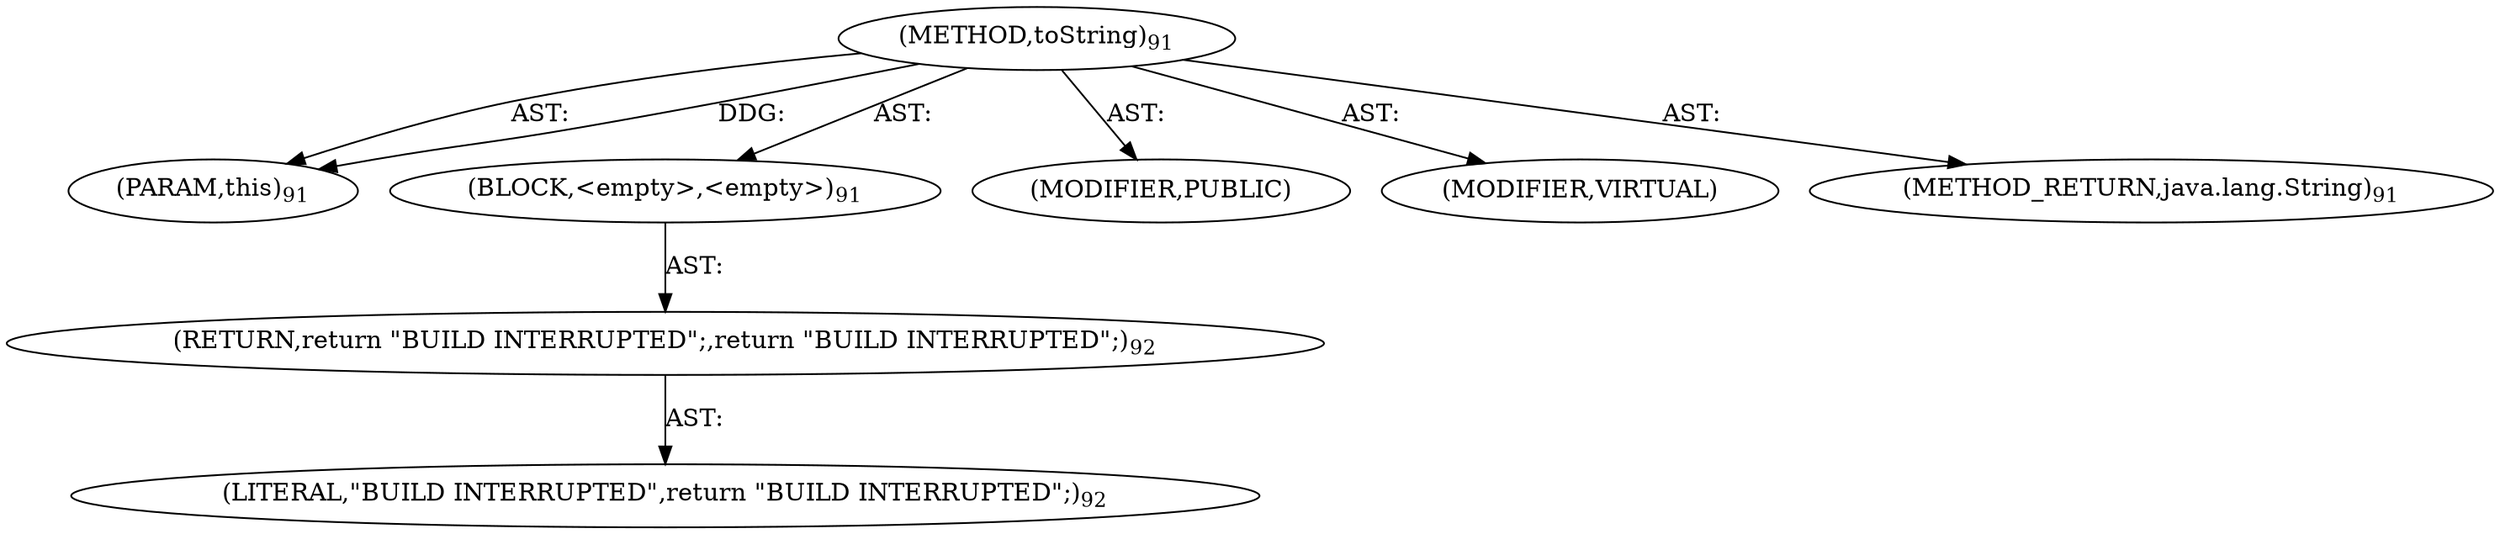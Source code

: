digraph "toString" {  
"111669149696" [label = <(METHOD,toString)<SUB>91</SUB>> ]
"115964117016" [label = <(PARAM,this)<SUB>91</SUB>> ]
"25769803776" [label = <(BLOCK,&lt;empty&gt;,&lt;empty&gt;)<SUB>91</SUB>> ]
"146028888064" [label = <(RETURN,return &quot;BUILD INTERRUPTED&quot;;,return &quot;BUILD INTERRUPTED&quot;;)<SUB>92</SUB>> ]
"90194313216" [label = <(LITERAL,&quot;BUILD INTERRUPTED&quot;,return &quot;BUILD INTERRUPTED&quot;;)<SUB>92</SUB>> ]
"133143986176" [label = <(MODIFIER,PUBLIC)> ]
"133143986177" [label = <(MODIFIER,VIRTUAL)> ]
"128849018880" [label = <(METHOD_RETURN,java.lang.String)<SUB>91</SUB>> ]
  "111669149696" -> "115964117016"  [ label = "AST: "] 
  "111669149696" -> "25769803776"  [ label = "AST: "] 
  "111669149696" -> "133143986176"  [ label = "AST: "] 
  "111669149696" -> "133143986177"  [ label = "AST: "] 
  "111669149696" -> "128849018880"  [ label = "AST: "] 
  "25769803776" -> "146028888064"  [ label = "AST: "] 
  "146028888064" -> "90194313216"  [ label = "AST: "] 
  "111669149696" -> "115964117016"  [ label = "DDG: "] 
}
